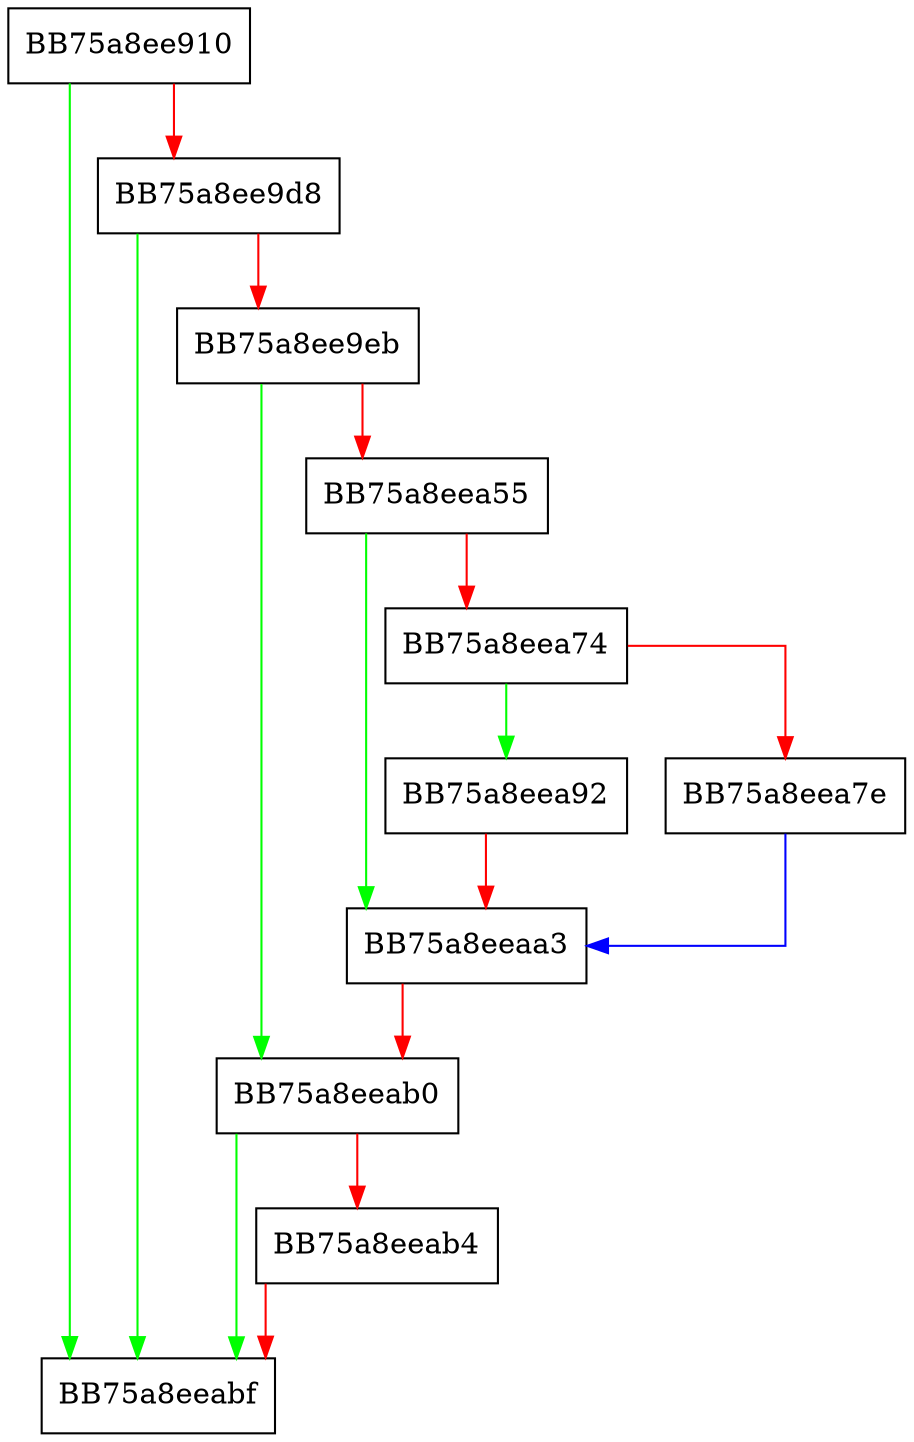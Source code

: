digraph get_dependencies {
  node [shape="box"];
  graph [splines=ortho];
  BB75a8ee910 -> BB75a8eeabf [color="green"];
  BB75a8ee910 -> BB75a8ee9d8 [color="red"];
  BB75a8ee9d8 -> BB75a8eeabf [color="green"];
  BB75a8ee9d8 -> BB75a8ee9eb [color="red"];
  BB75a8ee9eb -> BB75a8eeab0 [color="green"];
  BB75a8ee9eb -> BB75a8eea55 [color="red"];
  BB75a8eea55 -> BB75a8eeaa3 [color="green"];
  BB75a8eea55 -> BB75a8eea74 [color="red"];
  BB75a8eea74 -> BB75a8eea92 [color="green"];
  BB75a8eea74 -> BB75a8eea7e [color="red"];
  BB75a8eea7e -> BB75a8eeaa3 [color="blue"];
  BB75a8eea92 -> BB75a8eeaa3 [color="red"];
  BB75a8eeaa3 -> BB75a8eeab0 [color="red"];
  BB75a8eeab0 -> BB75a8eeabf [color="green"];
  BB75a8eeab0 -> BB75a8eeab4 [color="red"];
  BB75a8eeab4 -> BB75a8eeabf [color="red"];
}